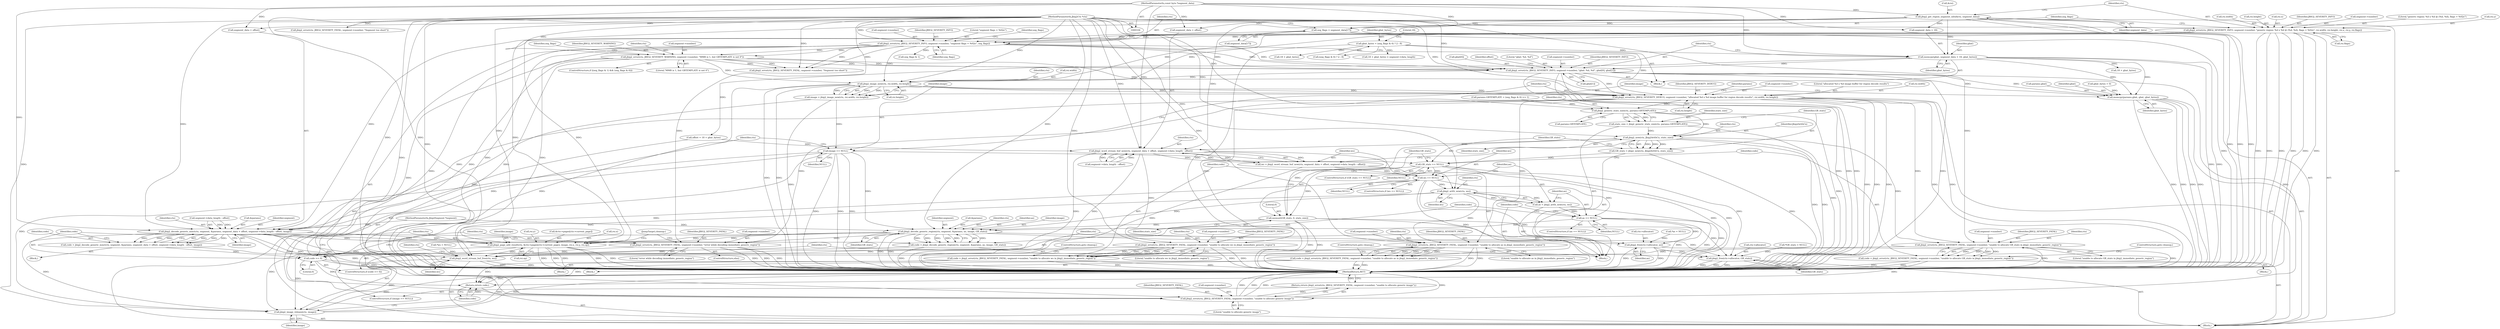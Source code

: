 digraph "0_ghostscript_e698d5c11d27212aa1098bc5b1673a3378563092_0@array" {
"1000242" [label="(Call,jbig2_error(ctx, JBIG2_SEVERITY_INFO, segment->number, \"gbat: %d, %d\", gbat[0], gbat[1]))"];
"1000199" [label="(Call,jbig2_error(ctx, JBIG2_SEVERITY_WARNING, segment->number, \"MMR is 1, but GBTEMPLATE is not 0\"))"];
"1000183" [label="(Call,jbig2_error(ctx, JBIG2_SEVERITY_INFO, segment->number, \"segment flags = %02x\", seg_flags))"];
"1000156" [label="(Call,jbig2_error(ctx, JBIG2_SEVERITY_INFO, segment->number, \"generic region: %d x %d @ (%d, %d), flags = %02x\", rsi.width, rsi.height, rsi.x, rsi.y, rsi.flags))"];
"1000105" [label="(MethodParameterIn,Jbig2Ctx *ctx)"];
"1000178" [label="(Call,seg_flags = segment_data[17])"];
"1000152" [label="(Call,jbig2_get_region_segment_info(&rsi, segment_data))"];
"1000107" [label="(MethodParameterIn,const byte *segment_data)"];
"1000236" [label="(Call,memcpy(gbat, segment_data + 18, gbat_bytes))"];
"1000212" [label="(Call,gbat_bytes = (seg_flags & 6) ? 2 : 8)"];
"1000290" [label="(Call,memcpy(params.gbat, gbat, gbat_bytes))"];
"1000298" [label="(Call,jbig2_image_new(ctx, rsi.width, rsi.height))"];
"1000296" [label="(Call,image = jbig2_image_new(ctx, rsi.width, rsi.height))"];
"1000307" [label="(Call,image == NULL)"];
"1000338" [label="(Call,jbig2_decode_generic_mmr(ctx, segment, &params, segment_data + offset, segment->data_length - offset, image))"];
"1000336" [label="(Call,code = jbig2_decode_generic_mmr(ctx, segment, &params, segment_data + offset, segment->data_length - offset, image))"];
"1000445" [label="(Call,code >= 0)"];
"1000493" [label="(Return,return code;)"];
"1000448" [label="(Call,jbig2_page_add_result(ctx, &ctx->pages[ctx->current_page], image, rsi.x, rsi.y, rsi.op))"];
"1000482" [label="(Call,jbig2_word_stream_buf_free(ctx, ws))"];
"1000490" [label="(Call,jbig2_image_release(ctx, image))"];
"1000469" [label="(Call,jbig2_error(ctx, JBIG2_SEVERITY_FATAL, segment->number, \"error while decoding immediate_generic_region\"))"];
"1000369" [label="(Call,GB_stats == NULL)"];
"1000383" [label="(Call,memset(GB_stats, 0, stats_size))"];
"1000436" [label="(Call,jbig2_decode_generic_region(ctx, segment, &params, as, image, GB_stats))"];
"1000434" [label="(Call,code = jbig2_decode_generic_region(ctx, segment, &params, as, image, GB_stats))"];
"1000477" [label="(Call,jbig2_free(ctx->allocator, as))"];
"1000485" [label="(Call,jbig2_free(ctx->allocator, GB_stats))"];
"1000400" [label="(Call,ws == NULL)"];
"1000416" [label="(Call,jbig2_arith_new(ctx, ws))"];
"1000414" [label="(Call,as = jbig2_arith_new(ctx, ws))"];
"1000420" [label="(Call,as == NULL)"];
"1000426" [label="(Call,jbig2_error(ctx, JBIG2_SEVERITY_FATAL, segment->number, \"unable to allocate as in jbig2_immediate_generic_region\"))"];
"1000424" [label="(Call,code = jbig2_error(ctx, JBIG2_SEVERITY_FATAL, segment->number, \"unable to allocate as in jbig2_immediate_generic_region\"))"];
"1000311" [label="(Call,jbig2_error(ctx, JBIG2_SEVERITY_FATAL, segment->number, \"unable to allocate generic image\"))"];
"1000310" [label="(Return,return jbig2_error(ctx, JBIG2_SEVERITY_FATAL, segment->number, \"unable to allocate generic image\");)"];
"1000318" [label="(Call,jbig2_error(ctx, JBIG2_SEVERITY_DEBUG, segment->number, \"allocated %d x %d image buffer for region decode results\", rsi.width, rsi.height))"];
"1000357" [label="(Call,jbig2_generic_stats_size(ctx, params.GBTEMPLATE))"];
"1000355" [label="(Call,stats_size = jbig2_generic_stats_size(ctx, params.GBTEMPLATE))"];
"1000364" [label="(Call,jbig2_new(ctx, Jbig2ArithCx, stats_size))"];
"1000362" [label="(Call,GB_stats = jbig2_new(ctx, Jbig2ArithCx, stats_size))"];
"1000375" [label="(Call,jbig2_error(ctx, JBIG2_SEVERITY_FATAL, segment->number, \"unable to allocate GB_stats in jbig2_immediate_generic_region\"))"];
"1000373" [label="(Call,code = jbig2_error(ctx, JBIG2_SEVERITY_FATAL, segment->number, \"unable to allocate GB_stats in jbig2_immediate_generic_region\"))"];
"1000389" [label="(Call,jbig2_word_stream_buf_new(ctx, segment_data + offset, segment->data_length - offset))"];
"1000387" [label="(Call,ws = jbig2_word_stream_buf_new(ctx, segment_data + offset, segment->data_length - offset))"];
"1000406" [label="(Call,jbig2_error(ctx, JBIG2_SEVERITY_FATAL, segment->number, \"unable to allocate ws in jbig2_immediate_generic_region\"))"];
"1000404" [label="(Call,code = jbig2_error(ctx, JBIG2_SEVERITY_FATAL, segment->number, \"unable to allocate ws in jbig2_immediate_generic_region\"))"];
"1000471" [label="(Identifier,JBIG2_SEVERITY_FATAL)"];
"1000312" [label="(Identifier,ctx)"];
"1000438" [label="(Identifier,segment)"];
"1000339" [label="(Identifier,ctx)"];
"1000468" [label="(ControlStructure,else)"];
"1000248" [label="(Literal,\"gbat: %d, %d\")"];
"1000465" [label="(Call,rsi.op)"];
"1000296" [label="(Call,image = jbig2_image_new(ctx, rsi.width, rsi.height))"];
"1000412" [label="(Literal,\"unable to allocate ws in jbig2_immediate_generic_region\")"];
"1000415" [label="(Identifier,as)"];
"1000257" [label="(Call,18 + gbat_bytes)"];
"1000127" [label="(Call,*ws = NULL)"];
"1000475" [label="(Literal,\"error while decoding immediate_generic_region\")"];
"1000298" [label="(Call,jbig2_image_new(ctx, rsi.width, rsi.height))"];
"1000439" [label="(Call,&params)"];
"1000313" [label="(Identifier,JBIG2_SEVERITY_FATAL)"];
"1000145" [label="(Call,jbig2_error(ctx, JBIG2_SEVERITY_FATAL, segment->number, \"Segment too short\"))"];
"1000358" [label="(Identifier,ctx)"];
"1000252" [label="(Call,gbat[1])"];
"1000157" [label="(Identifier,ctx)"];
"1000369" [label="(Call,GB_stats == NULL)"];
"1000375" [label="(Call,jbig2_error(ctx, JBIG2_SEVERITY_FATAL, segment->number, \"unable to allocate GB_stats in jbig2_immediate_generic_region\"))"];
"1000213" [label="(Identifier,gbat_bytes)"];
"1000417" [label="(Identifier,ctx)"];
"1000409" [label="(Call,segment->number)"];
"1000194" [label="(Identifier,seg_flags)"];
"1000131" [label="(Call,*as = NULL)"];
"1000243" [label="(Identifier,ctx)"];
"1000367" [label="(Identifier,stats_size)"];
"1000340" [label="(Identifier,segment)"];
"1000389" [label="(Call,jbig2_word_stream_buf_new(ctx, segment_data + offset, segment->data_length - offset))"];
"1000309" [label="(Identifier,NULL)"];
"1000492" [label="(Identifier,image)"];
"1000363" [label="(Identifier,GB_stats)"];
"1000366" [label="(Identifier,Jbig2ArithCx)"];
"1000422" [label="(Identifier,NULL)"];
"1000245" [label="(Call,segment->number)"];
"1000470" [label="(Identifier,ctx)"];
"1000495" [label="(MethodReturn,RET)"];
"1000163" [label="(Call,rsi.width)"];
"1000390" [label="(Identifier,ctx)"];
"1000458" [label="(Identifier,image)"];
"1000429" [label="(Call,segment->number)"];
"1000446" [label="(Identifier,code)"];
"1000462" [label="(Call,rsi.y)"];
"1000156" [label="(Call,jbig2_error(ctx, JBIG2_SEVERITY_INFO, segment->number, \"generic region: %d x %d @ (%d, %d), flags = %02x\", rsi.width, rsi.height, rsi.x, rsi.y, rsi.flags))"];
"1000377" [label="(Identifier,JBIG2_SEVERITY_FATAL)"];
"1000114" [label="(Call,gbat_bytes = 0)"];
"1000295" [label="(Identifier,gbat_bytes)"];
"1000183" [label="(Call,jbig2_error(ctx, JBIG2_SEVERITY_INFO, segment->number, \"segment flags = %02x\", seg_flags))"];
"1000155" [label="(Identifier,segment_data)"];
"1000483" [label="(Identifier,ctx)"];
"1000493" [label="(Return,return code;)"];
"1000335" [label="(Block,)"];
"1000402" [label="(Identifier,NULL)"];
"1000485" [label="(Call,jbig2_free(ctx->allocator, GB_stats))"];
"1000223" [label="(Literal,18)"];
"1000255" [label="(Call,offset = 18 + gbat_bytes)"];
"1000300" [label="(Call,rsi.width)"];
"1000291" [label="(Call,params.gbat)"];
"1000400" [label="(Call,ws == NULL)"];
"1000424" [label="(Call,code = jbig2_error(ctx, JBIG2_SEVERITY_FATAL, segment->number, \"unable to allocate as in jbig2_immediate_generic_region\"))"];
"1000108" [label="(Block,)"];
"1000404" [label="(Call,code = jbig2_error(ctx, JBIG2_SEVERITY_FATAL, segment->number, \"unable to allocate ws in jbig2_immediate_generic_region\"))"];
"1000180" [label="(Call,segment_data[17])"];
"1000373" [label="(Call,code = jbig2_error(ctx, JBIG2_SEVERITY_FATAL, segment->number, \"unable to allocate GB_stats in jbig2_immediate_generic_region\"))"];
"1000484" [label="(Identifier,ws)"];
"1000359" [label="(Call,params.GBTEMPLATE)"];
"1000362" [label="(Call,GB_stats = jbig2_new(ctx, Jbig2ArithCx, stats_size))"];
"1000382" [label="(ControlStructure,goto cleanup;)"];
"1000481" [label="(Identifier,as)"];
"1000244" [label="(Identifier,JBIG2_SEVERITY_INFO)"];
"1000482" [label="(Call,jbig2_word_stream_buf_free(ctx, ws))"];
"1000237" [label="(Identifier,gbat)"];
"1000166" [label="(Call,rsi.height)"];
"1000153" [label="(Call,&rsi)"];
"1000221" [label="(Call,18 + gbat_bytes > segment->data_length)"];
"1000447" [label="(Literal,0)"];
"1000135" [label="(Call,*GB_stats = NULL)"];
"1000179" [label="(Identifier,seg_flags)"];
"1000199" [label="(Call,jbig2_error(ctx, JBIG2_SEVERITY_WARNING, segment->number, \"MMR is 1, but GBTEMPLATE is not 0\"))"];
"1000336" [label="(Call,code = jbig2_decode_generic_mmr(ctx, segment, &params, segment_data + offset, segment->data_length - offset, image))"];
"1000387" [label="(Call,ws = jbig2_word_stream_buf_new(ctx, segment_data + offset, segment->data_length - offset))"];
"1000346" [label="(Call,segment->data_length - offset)"];
"1000469" [label="(Call,jbig2_error(ctx, JBIG2_SEVERITY_FATAL, segment->number, \"error while decoding immediate_generic_region\"))"];
"1000307" [label="(Call,image == NULL)"];
"1000310" [label="(Return,return jbig2_error(ctx, JBIG2_SEVERITY_FATAL, segment->number, \"unable to allocate generic image\");)"];
"1000434" [label="(Call,code = jbig2_decode_generic_region(ctx, segment, &params, as, image, GB_stats))"];
"1000433" [label="(ControlStructure,goto cleanup;)"];
"1000249" [label="(Call,gbat[0])"];
"1000388" [label="(Identifier,ws)"];
"1000303" [label="(Call,rsi.height)"];
"1000435" [label="(Identifier,code)"];
"1000371" [label="(Identifier,NULL)"];
"1000320" [label="(Identifier,JBIG2_SEVERITY_DEBUG)"];
"1000487" [label="(Identifier,ctx)"];
"1000299" [label="(Identifier,ctx)"];
"1000432" [label="(Literal,\"unable to allocate as in jbig2_immediate_generic_region\")"];
"1000490" [label="(Call,jbig2_image_release(ctx, image))"];
"1000236" [label="(Call,memcpy(gbat, segment_data + 18, gbat_bytes))"];
"1000290" [label="(Call,memcpy(params.gbat, gbat, gbat_bytes))"];
"1000391" [label="(Call,segment_data + offset)"];
"1000341" [label="(Call,&params)"];
"1000385" [label="(Literal,0)"];
"1000421" [label="(Identifier,as)"];
"1000443" [label="(Identifier,GB_stats)"];
"1000267" [label="(Call,params.GBTEMPLATE = (seg_flags & 6) >> 1)"];
"1000423" [label="(Block,)"];
"1000408" [label="(Identifier,JBIG2_SEVERITY_FATAL)"];
"1000372" [label="(Block,)"];
"1000368" [label="(ControlStructure,if (GB_stats == NULL))"];
"1000418" [label="(Identifier,ws)"];
"1000351" [label="(Identifier,image)"];
"1000384" [label="(Identifier,GB_stats)"];
"1000191" [label="(ControlStructure,if ((seg_flags & 1) && (seg_flags & 6)))"];
"1000386" [label="(Identifier,stats_size)"];
"1000450" [label="(Call,&ctx->pages[ctx->current_page])"];
"1000105" [label="(MethodParameterIn,Jbig2Ctx *ctx)"];
"1000328" [label="(Call,rsi.height)"];
"1000399" [label="(ControlStructure,if (ws == NULL))"];
"1000202" [label="(Call,segment->number)"];
"1000427" [label="(Identifier,ctx)"];
"1000383" [label="(Call,memset(GB_stats, 0, stats_size))"];
"1000374" [label="(Identifier,code)"];
"1000459" [label="(Call,rsi.x)"];
"1000175" [label="(Call,rsi.flags)"];
"1000356" [label="(Identifier,stats_size)"];
"1000297" [label="(Identifier,image)"];
"1000229" [label="(Call,jbig2_error(ctx, JBIG2_SEVERITY_FATAL, segment->number, \"Segment too short\"))"];
"1000222" [label="(Call,18 + gbat_bytes)"];
"1000401" [label="(Identifier,ws)"];
"1000184" [label="(Identifier,ctx)"];
"1000256" [label="(Identifier,offset)"];
"1000477" [label="(Call,jbig2_free(ctx->allocator, as))"];
"1000357" [label="(Call,jbig2_generic_stats_size(ctx, params.GBTEMPLATE))"];
"1000437" [label="(Identifier,ctx)"];
"1000333" [label="(Identifier,params)"];
"1000426" [label="(Call,jbig2_error(ctx, JBIG2_SEVERITY_FATAL, segment->number, \"unable to allocate as in jbig2_immediate_generic_region\"))"];
"1000211" [label="(Block,)"];
"1000306" [label="(ControlStructure,if (image == NULL))"];
"1000209" [label="(Identifier,seg_flags)"];
"1000381" [label="(Literal,\"unable to allocate GB_stats in jbig2_immediate_generic_region\")"];
"1000394" [label="(Call,segment->data_length - offset)"];
"1000414" [label="(Call,as = jbig2_arith_new(ctx, ws))"];
"1000317" [label="(Literal,\"unable to allocate generic image\")"];
"1000321" [label="(Call,segment->number)"];
"1000238" [label="(Call,segment_data + 18)"];
"1000428" [label="(Identifier,JBIG2_SEVERITY_FATAL)"];
"1000152" [label="(Call,jbig2_get_region_segment_info(&rsi, segment_data))"];
"1000419" [label="(ControlStructure,if (as == NULL))"];
"1000376" [label="(Identifier,ctx)"];
"1000494" [label="(Identifier,code)"];
"1000343" [label="(Call,segment_data + offset)"];
"1000365" [label="(Identifier,ctx)"];
"1000378" [label="(Call,segment->number)"];
"1000169" [label="(Call,rsi.x)"];
"1000193" [label="(Call,seg_flags & 1)"];
"1000186" [label="(Call,segment->number)"];
"1000405" [label="(Identifier,code)"];
"1000205" [label="(Literal,\"MMR is 1, but GBTEMPLATE is not 0\")"];
"1000190" [label="(Identifier,seg_flags)"];
"1000178" [label="(Call,seg_flags = segment_data[17])"];
"1000486" [label="(Call,ctx->allocator)"];
"1000449" [label="(Identifier,ctx)"];
"1000355" [label="(Call,stats_size = jbig2_generic_stats_size(ctx, params.GBTEMPLATE))"];
"1000318" [label="(Call,jbig2_error(ctx, JBIG2_SEVERITY_DEBUG, segment->number, \"allocated %d x %d image buffer for region decode results\", rsi.width, rsi.height))"];
"1000158" [label="(Identifier,JBIG2_SEVERITY_INFO)"];
"1000444" [label="(ControlStructure,if (code >= 0))"];
"1000319" [label="(Identifier,ctx)"];
"1000314" [label="(Call,segment->number)"];
"1000448" [label="(Call,jbig2_page_add_result(ctx, &ctx->pages[ctx->current_page], image, rsi.x, rsi.y, rsi.op))"];
"1000324" [label="(Literal,\"allocated %d x %d image buffer for region decode results\")"];
"1000159" [label="(Call,segment->number)"];
"1000162" [label="(Literal,\"generic region: %d x %d @ (%d, %d), flags = %02x\")"];
"1000416" [label="(Call,jbig2_arith_new(ctx, ws))"];
"1000325" [label="(Call,rsi.width)"];
"1000185" [label="(Identifier,JBIG2_SEVERITY_INFO)"];
"1000172" [label="(Call,rsi.y)"];
"1000441" [label="(Identifier,as)"];
"1000491" [label="(Identifier,ctx)"];
"1000353" [label="(Block,)"];
"1000478" [label="(Call,ctx->allocator)"];
"1000242" [label="(Call,jbig2_error(ctx, JBIG2_SEVERITY_INFO, segment->number, \"gbat: %d, %d\", gbat[0], gbat[1]))"];
"1000189" [label="(Literal,\"segment flags = %02x\")"];
"1000201" [label="(Identifier,JBIG2_SEVERITY_WARNING)"];
"1000338" [label="(Call,jbig2_decode_generic_mmr(ctx, segment, &params, segment_data + offset, segment->data_length - offset, image))"];
"1000200" [label="(Identifier,ctx)"];
"1000406" [label="(Call,jbig2_error(ctx, JBIG2_SEVERITY_FATAL, segment->number, \"unable to allocate ws in jbig2_immediate_generic_region\"))"];
"1000106" [label="(MethodParameterIn,Jbig2Segment *segment)"];
"1000241" [label="(Identifier,gbat_bytes)"];
"1000294" [label="(Identifier,gbat)"];
"1000337" [label="(Identifier,code)"];
"1000476" [label="(JumpTarget,cleanup:)"];
"1000212" [label="(Call,gbat_bytes = (seg_flags & 6) ? 2 : 8)"];
"1000308" [label="(Identifier,image)"];
"1000364" [label="(Call,jbig2_new(ctx, Jbig2ArithCx, stats_size))"];
"1000107" [label="(MethodParameterIn,const byte *segment_data)"];
"1000407" [label="(Identifier,ctx)"];
"1000413" [label="(ControlStructure,goto cleanup;)"];
"1000445" [label="(Call,code >= 0)"];
"1000472" [label="(Call,segment->number)"];
"1000442" [label="(Identifier,image)"];
"1000425" [label="(Identifier,code)"];
"1000214" [label="(Call,(seg_flags & 6) ? 2 : 8)"];
"1000403" [label="(Block,)"];
"1000420" [label="(Call,as == NULL)"];
"1000311" [label="(Call,jbig2_error(ctx, JBIG2_SEVERITY_FATAL, segment->number, \"unable to allocate generic image\"))"];
"1000436" [label="(Call,jbig2_decode_generic_region(ctx, segment, &params, as, image, GB_stats))"];
"1000370" [label="(Identifier,GB_stats)"];
"1000489" [label="(Identifier,GB_stats)"];
"1000242" -> "1000211"  [label="AST: "];
"1000242" -> "1000252"  [label="CFG: "];
"1000243" -> "1000242"  [label="AST: "];
"1000244" -> "1000242"  [label="AST: "];
"1000245" -> "1000242"  [label="AST: "];
"1000248" -> "1000242"  [label="AST: "];
"1000249" -> "1000242"  [label="AST: "];
"1000252" -> "1000242"  [label="AST: "];
"1000256" -> "1000242"  [label="CFG: "];
"1000242" -> "1000495"  [label="DDG: "];
"1000242" -> "1000495"  [label="DDG: "];
"1000242" -> "1000495"  [label="DDG: "];
"1000242" -> "1000495"  [label="DDG: "];
"1000199" -> "1000242"  [label="DDG: "];
"1000199" -> "1000242"  [label="DDG: "];
"1000183" -> "1000242"  [label="DDG: "];
"1000183" -> "1000242"  [label="DDG: "];
"1000183" -> "1000242"  [label="DDG: "];
"1000105" -> "1000242"  [label="DDG: "];
"1000236" -> "1000242"  [label="DDG: "];
"1000242" -> "1000290"  [label="DDG: "];
"1000242" -> "1000290"  [label="DDG: "];
"1000242" -> "1000298"  [label="DDG: "];
"1000242" -> "1000311"  [label="DDG: "];
"1000242" -> "1000318"  [label="DDG: "];
"1000199" -> "1000191"  [label="AST: "];
"1000199" -> "1000205"  [label="CFG: "];
"1000200" -> "1000199"  [label="AST: "];
"1000201" -> "1000199"  [label="AST: "];
"1000202" -> "1000199"  [label="AST: "];
"1000205" -> "1000199"  [label="AST: "];
"1000209" -> "1000199"  [label="CFG: "];
"1000199" -> "1000495"  [label="DDG: "];
"1000199" -> "1000495"  [label="DDG: "];
"1000183" -> "1000199"  [label="DDG: "];
"1000183" -> "1000199"  [label="DDG: "];
"1000105" -> "1000199"  [label="DDG: "];
"1000199" -> "1000229"  [label="DDG: "];
"1000199" -> "1000229"  [label="DDG: "];
"1000199" -> "1000298"  [label="DDG: "];
"1000199" -> "1000311"  [label="DDG: "];
"1000199" -> "1000318"  [label="DDG: "];
"1000183" -> "1000108"  [label="AST: "];
"1000183" -> "1000190"  [label="CFG: "];
"1000184" -> "1000183"  [label="AST: "];
"1000185" -> "1000183"  [label="AST: "];
"1000186" -> "1000183"  [label="AST: "];
"1000189" -> "1000183"  [label="AST: "];
"1000190" -> "1000183"  [label="AST: "];
"1000194" -> "1000183"  [label="CFG: "];
"1000183" -> "1000495"  [label="DDG: "];
"1000183" -> "1000495"  [label="DDG: "];
"1000156" -> "1000183"  [label="DDG: "];
"1000156" -> "1000183"  [label="DDG: "];
"1000156" -> "1000183"  [label="DDG: "];
"1000105" -> "1000183"  [label="DDG: "];
"1000178" -> "1000183"  [label="DDG: "];
"1000183" -> "1000193"  [label="DDG: "];
"1000183" -> "1000229"  [label="DDG: "];
"1000183" -> "1000229"  [label="DDG: "];
"1000183" -> "1000298"  [label="DDG: "];
"1000183" -> "1000311"  [label="DDG: "];
"1000183" -> "1000318"  [label="DDG: "];
"1000156" -> "1000108"  [label="AST: "];
"1000156" -> "1000175"  [label="CFG: "];
"1000157" -> "1000156"  [label="AST: "];
"1000158" -> "1000156"  [label="AST: "];
"1000159" -> "1000156"  [label="AST: "];
"1000162" -> "1000156"  [label="AST: "];
"1000163" -> "1000156"  [label="AST: "];
"1000166" -> "1000156"  [label="AST: "];
"1000169" -> "1000156"  [label="AST: "];
"1000172" -> "1000156"  [label="AST: "];
"1000175" -> "1000156"  [label="AST: "];
"1000179" -> "1000156"  [label="CFG: "];
"1000156" -> "1000495"  [label="DDG: "];
"1000156" -> "1000495"  [label="DDG: "];
"1000156" -> "1000495"  [label="DDG: "];
"1000156" -> "1000495"  [label="DDG: "];
"1000156" -> "1000495"  [label="DDG: "];
"1000156" -> "1000495"  [label="DDG: "];
"1000105" -> "1000156"  [label="DDG: "];
"1000156" -> "1000298"  [label="DDG: "];
"1000156" -> "1000298"  [label="DDG: "];
"1000156" -> "1000448"  [label="DDG: "];
"1000156" -> "1000448"  [label="DDG: "];
"1000105" -> "1000104"  [label="AST: "];
"1000105" -> "1000495"  [label="DDG: "];
"1000105" -> "1000145"  [label="DDG: "];
"1000105" -> "1000229"  [label="DDG: "];
"1000105" -> "1000298"  [label="DDG: "];
"1000105" -> "1000311"  [label="DDG: "];
"1000105" -> "1000318"  [label="DDG: "];
"1000105" -> "1000338"  [label="DDG: "];
"1000105" -> "1000357"  [label="DDG: "];
"1000105" -> "1000364"  [label="DDG: "];
"1000105" -> "1000375"  [label="DDG: "];
"1000105" -> "1000389"  [label="DDG: "];
"1000105" -> "1000406"  [label="DDG: "];
"1000105" -> "1000416"  [label="DDG: "];
"1000105" -> "1000426"  [label="DDG: "];
"1000105" -> "1000436"  [label="DDG: "];
"1000105" -> "1000448"  [label="DDG: "];
"1000105" -> "1000469"  [label="DDG: "];
"1000105" -> "1000482"  [label="DDG: "];
"1000105" -> "1000490"  [label="DDG: "];
"1000178" -> "1000108"  [label="AST: "];
"1000178" -> "1000180"  [label="CFG: "];
"1000179" -> "1000178"  [label="AST: "];
"1000180" -> "1000178"  [label="AST: "];
"1000184" -> "1000178"  [label="CFG: "];
"1000178" -> "1000495"  [label="DDG: "];
"1000152" -> "1000178"  [label="DDG: "];
"1000107" -> "1000178"  [label="DDG: "];
"1000152" -> "1000108"  [label="AST: "];
"1000152" -> "1000155"  [label="CFG: "];
"1000153" -> "1000152"  [label="AST: "];
"1000155" -> "1000152"  [label="AST: "];
"1000157" -> "1000152"  [label="CFG: "];
"1000152" -> "1000495"  [label="DDG: "];
"1000152" -> "1000495"  [label="DDG: "];
"1000152" -> "1000495"  [label="DDG: "];
"1000107" -> "1000152"  [label="DDG: "];
"1000152" -> "1000236"  [label="DDG: "];
"1000152" -> "1000238"  [label="DDG: "];
"1000152" -> "1000338"  [label="DDG: "];
"1000152" -> "1000343"  [label="DDG: "];
"1000152" -> "1000389"  [label="DDG: "];
"1000152" -> "1000391"  [label="DDG: "];
"1000107" -> "1000104"  [label="AST: "];
"1000107" -> "1000495"  [label="DDG: "];
"1000107" -> "1000236"  [label="DDG: "];
"1000107" -> "1000238"  [label="DDG: "];
"1000107" -> "1000338"  [label="DDG: "];
"1000107" -> "1000343"  [label="DDG: "];
"1000107" -> "1000389"  [label="DDG: "];
"1000107" -> "1000391"  [label="DDG: "];
"1000236" -> "1000211"  [label="AST: "];
"1000236" -> "1000241"  [label="CFG: "];
"1000237" -> "1000236"  [label="AST: "];
"1000238" -> "1000236"  [label="AST: "];
"1000241" -> "1000236"  [label="AST: "];
"1000243" -> "1000236"  [label="CFG: "];
"1000236" -> "1000495"  [label="DDG: "];
"1000236" -> "1000495"  [label="DDG: "];
"1000212" -> "1000236"  [label="DDG: "];
"1000236" -> "1000255"  [label="DDG: "];
"1000236" -> "1000257"  [label="DDG: "];
"1000236" -> "1000290"  [label="DDG: "];
"1000236" -> "1000290"  [label="DDG: "];
"1000212" -> "1000211"  [label="AST: "];
"1000212" -> "1000214"  [label="CFG: "];
"1000213" -> "1000212"  [label="AST: "];
"1000214" -> "1000212"  [label="AST: "];
"1000223" -> "1000212"  [label="CFG: "];
"1000212" -> "1000495"  [label="DDG: "];
"1000212" -> "1000221"  [label="DDG: "];
"1000212" -> "1000222"  [label="DDG: "];
"1000290" -> "1000108"  [label="AST: "];
"1000290" -> "1000295"  [label="CFG: "];
"1000291" -> "1000290"  [label="AST: "];
"1000294" -> "1000290"  [label="AST: "];
"1000295" -> "1000290"  [label="AST: "];
"1000297" -> "1000290"  [label="CFG: "];
"1000290" -> "1000495"  [label="DDG: "];
"1000290" -> "1000495"  [label="DDG: "];
"1000290" -> "1000495"  [label="DDG: "];
"1000290" -> "1000495"  [label="DDG: "];
"1000114" -> "1000290"  [label="DDG: "];
"1000298" -> "1000296"  [label="AST: "];
"1000298" -> "1000303"  [label="CFG: "];
"1000299" -> "1000298"  [label="AST: "];
"1000300" -> "1000298"  [label="AST: "];
"1000303" -> "1000298"  [label="AST: "];
"1000296" -> "1000298"  [label="CFG: "];
"1000298" -> "1000495"  [label="DDG: "];
"1000298" -> "1000495"  [label="DDG: "];
"1000298" -> "1000296"  [label="DDG: "];
"1000298" -> "1000296"  [label="DDG: "];
"1000298" -> "1000296"  [label="DDG: "];
"1000298" -> "1000311"  [label="DDG: "];
"1000298" -> "1000318"  [label="DDG: "];
"1000298" -> "1000318"  [label="DDG: "];
"1000298" -> "1000318"  [label="DDG: "];
"1000296" -> "1000108"  [label="AST: "];
"1000297" -> "1000296"  [label="AST: "];
"1000308" -> "1000296"  [label="CFG: "];
"1000296" -> "1000495"  [label="DDG: "];
"1000296" -> "1000307"  [label="DDG: "];
"1000307" -> "1000306"  [label="AST: "];
"1000307" -> "1000309"  [label="CFG: "];
"1000308" -> "1000307"  [label="AST: "];
"1000309" -> "1000307"  [label="AST: "];
"1000312" -> "1000307"  [label="CFG: "];
"1000319" -> "1000307"  [label="CFG: "];
"1000307" -> "1000495"  [label="DDG: "];
"1000307" -> "1000495"  [label="DDG: "];
"1000307" -> "1000495"  [label="DDG: "];
"1000307" -> "1000338"  [label="DDG: "];
"1000307" -> "1000369"  [label="DDG: "];
"1000307" -> "1000436"  [label="DDG: "];
"1000307" -> "1000490"  [label="DDG: "];
"1000338" -> "1000336"  [label="AST: "];
"1000338" -> "1000351"  [label="CFG: "];
"1000339" -> "1000338"  [label="AST: "];
"1000340" -> "1000338"  [label="AST: "];
"1000341" -> "1000338"  [label="AST: "];
"1000343" -> "1000338"  [label="AST: "];
"1000346" -> "1000338"  [label="AST: "];
"1000351" -> "1000338"  [label="AST: "];
"1000336" -> "1000338"  [label="CFG: "];
"1000338" -> "1000495"  [label="DDG: "];
"1000338" -> "1000495"  [label="DDG: "];
"1000338" -> "1000495"  [label="DDG: "];
"1000338" -> "1000495"  [label="DDG: "];
"1000338" -> "1000336"  [label="DDG: "];
"1000338" -> "1000336"  [label="DDG: "];
"1000338" -> "1000336"  [label="DDG: "];
"1000338" -> "1000336"  [label="DDG: "];
"1000338" -> "1000336"  [label="DDG: "];
"1000338" -> "1000336"  [label="DDG: "];
"1000318" -> "1000338"  [label="DDG: "];
"1000106" -> "1000338"  [label="DDG: "];
"1000255" -> "1000338"  [label="DDG: "];
"1000346" -> "1000338"  [label="DDG: "];
"1000346" -> "1000338"  [label="DDG: "];
"1000338" -> "1000448"  [label="DDG: "];
"1000338" -> "1000448"  [label="DDG: "];
"1000338" -> "1000469"  [label="DDG: "];
"1000338" -> "1000490"  [label="DDG: "];
"1000336" -> "1000335"  [label="AST: "];
"1000337" -> "1000336"  [label="AST: "];
"1000446" -> "1000336"  [label="CFG: "];
"1000336" -> "1000495"  [label="DDG: "];
"1000336" -> "1000445"  [label="DDG: "];
"1000445" -> "1000444"  [label="AST: "];
"1000445" -> "1000447"  [label="CFG: "];
"1000446" -> "1000445"  [label="AST: "];
"1000447" -> "1000445"  [label="AST: "];
"1000449" -> "1000445"  [label="CFG: "];
"1000470" -> "1000445"  [label="CFG: "];
"1000445" -> "1000495"  [label="DDG: "];
"1000445" -> "1000495"  [label="DDG: "];
"1000434" -> "1000445"  [label="DDG: "];
"1000445" -> "1000493"  [label="DDG: "];
"1000493" -> "1000108"  [label="AST: "];
"1000493" -> "1000494"  [label="CFG: "];
"1000494" -> "1000493"  [label="AST: "];
"1000495" -> "1000493"  [label="CFG: "];
"1000493" -> "1000495"  [label="DDG: "];
"1000494" -> "1000493"  [label="DDG: "];
"1000404" -> "1000493"  [label="DDG: "];
"1000424" -> "1000493"  [label="DDG: "];
"1000373" -> "1000493"  [label="DDG: "];
"1000448" -> "1000444"  [label="AST: "];
"1000448" -> "1000465"  [label="CFG: "];
"1000449" -> "1000448"  [label="AST: "];
"1000450" -> "1000448"  [label="AST: "];
"1000458" -> "1000448"  [label="AST: "];
"1000459" -> "1000448"  [label="AST: "];
"1000462" -> "1000448"  [label="AST: "];
"1000465" -> "1000448"  [label="AST: "];
"1000476" -> "1000448"  [label="CFG: "];
"1000448" -> "1000495"  [label="DDG: "];
"1000448" -> "1000495"  [label="DDG: "];
"1000448" -> "1000495"  [label="DDG: "];
"1000448" -> "1000495"  [label="DDG: "];
"1000448" -> "1000495"  [label="DDG: "];
"1000436" -> "1000448"  [label="DDG: "];
"1000436" -> "1000448"  [label="DDG: "];
"1000448" -> "1000482"  [label="DDG: "];
"1000448" -> "1000490"  [label="DDG: "];
"1000482" -> "1000108"  [label="AST: "];
"1000482" -> "1000484"  [label="CFG: "];
"1000483" -> "1000482"  [label="AST: "];
"1000484" -> "1000482"  [label="AST: "];
"1000487" -> "1000482"  [label="CFG: "];
"1000482" -> "1000495"  [label="DDG: "];
"1000482" -> "1000495"  [label="DDG: "];
"1000375" -> "1000482"  [label="DDG: "];
"1000426" -> "1000482"  [label="DDG: "];
"1000406" -> "1000482"  [label="DDG: "];
"1000469" -> "1000482"  [label="DDG: "];
"1000400" -> "1000482"  [label="DDG: "];
"1000416" -> "1000482"  [label="DDG: "];
"1000127" -> "1000482"  [label="DDG: "];
"1000482" -> "1000490"  [label="DDG: "];
"1000490" -> "1000108"  [label="AST: "];
"1000490" -> "1000492"  [label="CFG: "];
"1000491" -> "1000490"  [label="AST: "];
"1000492" -> "1000490"  [label="AST: "];
"1000494" -> "1000490"  [label="CFG: "];
"1000490" -> "1000495"  [label="DDG: "];
"1000490" -> "1000495"  [label="DDG: "];
"1000490" -> "1000495"  [label="DDG: "];
"1000436" -> "1000490"  [label="DDG: "];
"1000469" -> "1000468"  [label="AST: "];
"1000469" -> "1000475"  [label="CFG: "];
"1000470" -> "1000469"  [label="AST: "];
"1000471" -> "1000469"  [label="AST: "];
"1000472" -> "1000469"  [label="AST: "];
"1000475" -> "1000469"  [label="AST: "];
"1000476" -> "1000469"  [label="CFG: "];
"1000469" -> "1000495"  [label="DDG: "];
"1000469" -> "1000495"  [label="DDG: "];
"1000469" -> "1000495"  [label="DDG: "];
"1000436" -> "1000469"  [label="DDG: "];
"1000318" -> "1000469"  [label="DDG: "];
"1000369" -> "1000368"  [label="AST: "];
"1000369" -> "1000371"  [label="CFG: "];
"1000370" -> "1000369"  [label="AST: "];
"1000371" -> "1000369"  [label="AST: "];
"1000374" -> "1000369"  [label="CFG: "];
"1000384" -> "1000369"  [label="CFG: "];
"1000369" -> "1000495"  [label="DDG: "];
"1000369" -> "1000495"  [label="DDG: "];
"1000362" -> "1000369"  [label="DDG: "];
"1000369" -> "1000383"  [label="DDG: "];
"1000369" -> "1000400"  [label="DDG: "];
"1000369" -> "1000485"  [label="DDG: "];
"1000383" -> "1000353"  [label="AST: "];
"1000383" -> "1000386"  [label="CFG: "];
"1000384" -> "1000383"  [label="AST: "];
"1000385" -> "1000383"  [label="AST: "];
"1000386" -> "1000383"  [label="AST: "];
"1000388" -> "1000383"  [label="CFG: "];
"1000383" -> "1000495"  [label="DDG: "];
"1000383" -> "1000495"  [label="DDG: "];
"1000364" -> "1000383"  [label="DDG: "];
"1000383" -> "1000436"  [label="DDG: "];
"1000383" -> "1000485"  [label="DDG: "];
"1000436" -> "1000434"  [label="AST: "];
"1000436" -> "1000443"  [label="CFG: "];
"1000437" -> "1000436"  [label="AST: "];
"1000438" -> "1000436"  [label="AST: "];
"1000439" -> "1000436"  [label="AST: "];
"1000441" -> "1000436"  [label="AST: "];
"1000442" -> "1000436"  [label="AST: "];
"1000443" -> "1000436"  [label="AST: "];
"1000434" -> "1000436"  [label="CFG: "];
"1000436" -> "1000495"  [label="DDG: "];
"1000436" -> "1000495"  [label="DDG: "];
"1000436" -> "1000434"  [label="DDG: "];
"1000436" -> "1000434"  [label="DDG: "];
"1000436" -> "1000434"  [label="DDG: "];
"1000436" -> "1000434"  [label="DDG: "];
"1000436" -> "1000434"  [label="DDG: "];
"1000436" -> "1000434"  [label="DDG: "];
"1000416" -> "1000436"  [label="DDG: "];
"1000106" -> "1000436"  [label="DDG: "];
"1000420" -> "1000436"  [label="DDG: "];
"1000436" -> "1000477"  [label="DDG: "];
"1000436" -> "1000485"  [label="DDG: "];
"1000434" -> "1000353"  [label="AST: "];
"1000435" -> "1000434"  [label="AST: "];
"1000446" -> "1000434"  [label="CFG: "];
"1000434" -> "1000495"  [label="DDG: "];
"1000477" -> "1000108"  [label="AST: "];
"1000477" -> "1000481"  [label="CFG: "];
"1000478" -> "1000477"  [label="AST: "];
"1000481" -> "1000477"  [label="AST: "];
"1000483" -> "1000477"  [label="CFG: "];
"1000477" -> "1000495"  [label="DDG: "];
"1000477" -> "1000495"  [label="DDG: "];
"1000131" -> "1000477"  [label="DDG: "];
"1000420" -> "1000477"  [label="DDG: "];
"1000477" -> "1000485"  [label="DDG: "];
"1000485" -> "1000108"  [label="AST: "];
"1000485" -> "1000489"  [label="CFG: "];
"1000486" -> "1000485"  [label="AST: "];
"1000489" -> "1000485"  [label="AST: "];
"1000491" -> "1000485"  [label="CFG: "];
"1000485" -> "1000495"  [label="DDG: "];
"1000485" -> "1000495"  [label="DDG: "];
"1000485" -> "1000495"  [label="DDG: "];
"1000135" -> "1000485"  [label="DDG: "];
"1000400" -> "1000399"  [label="AST: "];
"1000400" -> "1000402"  [label="CFG: "];
"1000401" -> "1000400"  [label="AST: "];
"1000402" -> "1000400"  [label="AST: "];
"1000405" -> "1000400"  [label="CFG: "];
"1000415" -> "1000400"  [label="CFG: "];
"1000400" -> "1000495"  [label="DDG: "];
"1000400" -> "1000495"  [label="DDG: "];
"1000387" -> "1000400"  [label="DDG: "];
"1000400" -> "1000416"  [label="DDG: "];
"1000400" -> "1000420"  [label="DDG: "];
"1000416" -> "1000414"  [label="AST: "];
"1000416" -> "1000418"  [label="CFG: "];
"1000417" -> "1000416"  [label="AST: "];
"1000418" -> "1000416"  [label="AST: "];
"1000414" -> "1000416"  [label="CFG: "];
"1000416" -> "1000414"  [label="DDG: "];
"1000416" -> "1000414"  [label="DDG: "];
"1000389" -> "1000416"  [label="DDG: "];
"1000416" -> "1000426"  [label="DDG: "];
"1000414" -> "1000353"  [label="AST: "];
"1000415" -> "1000414"  [label="AST: "];
"1000421" -> "1000414"  [label="CFG: "];
"1000414" -> "1000495"  [label="DDG: "];
"1000414" -> "1000420"  [label="DDG: "];
"1000420" -> "1000419"  [label="AST: "];
"1000420" -> "1000422"  [label="CFG: "];
"1000421" -> "1000420"  [label="AST: "];
"1000422" -> "1000420"  [label="AST: "];
"1000425" -> "1000420"  [label="CFG: "];
"1000435" -> "1000420"  [label="CFG: "];
"1000420" -> "1000495"  [label="DDG: "];
"1000420" -> "1000495"  [label="DDG: "];
"1000426" -> "1000424"  [label="AST: "];
"1000426" -> "1000432"  [label="CFG: "];
"1000427" -> "1000426"  [label="AST: "];
"1000428" -> "1000426"  [label="AST: "];
"1000429" -> "1000426"  [label="AST: "];
"1000432" -> "1000426"  [label="AST: "];
"1000424" -> "1000426"  [label="CFG: "];
"1000426" -> "1000495"  [label="DDG: "];
"1000426" -> "1000495"  [label="DDG: "];
"1000426" -> "1000424"  [label="DDG: "];
"1000426" -> "1000424"  [label="DDG: "];
"1000426" -> "1000424"  [label="DDG: "];
"1000426" -> "1000424"  [label="DDG: "];
"1000318" -> "1000426"  [label="DDG: "];
"1000424" -> "1000423"  [label="AST: "];
"1000425" -> "1000424"  [label="AST: "];
"1000433" -> "1000424"  [label="CFG: "];
"1000424" -> "1000495"  [label="DDG: "];
"1000424" -> "1000495"  [label="DDG: "];
"1000311" -> "1000310"  [label="AST: "];
"1000311" -> "1000317"  [label="CFG: "];
"1000312" -> "1000311"  [label="AST: "];
"1000313" -> "1000311"  [label="AST: "];
"1000314" -> "1000311"  [label="AST: "];
"1000317" -> "1000311"  [label="AST: "];
"1000310" -> "1000311"  [label="CFG: "];
"1000311" -> "1000495"  [label="DDG: "];
"1000311" -> "1000495"  [label="DDG: "];
"1000311" -> "1000495"  [label="DDG: "];
"1000311" -> "1000495"  [label="DDG: "];
"1000311" -> "1000310"  [label="DDG: "];
"1000310" -> "1000306"  [label="AST: "];
"1000495" -> "1000310"  [label="CFG: "];
"1000310" -> "1000495"  [label="DDG: "];
"1000318" -> "1000108"  [label="AST: "];
"1000318" -> "1000328"  [label="CFG: "];
"1000319" -> "1000318"  [label="AST: "];
"1000320" -> "1000318"  [label="AST: "];
"1000321" -> "1000318"  [label="AST: "];
"1000324" -> "1000318"  [label="AST: "];
"1000325" -> "1000318"  [label="AST: "];
"1000328" -> "1000318"  [label="AST: "];
"1000333" -> "1000318"  [label="CFG: "];
"1000318" -> "1000495"  [label="DDG: "];
"1000318" -> "1000495"  [label="DDG: "];
"1000318" -> "1000495"  [label="DDG: "];
"1000318" -> "1000495"  [label="DDG: "];
"1000318" -> "1000495"  [label="DDG: "];
"1000318" -> "1000357"  [label="DDG: "];
"1000318" -> "1000375"  [label="DDG: "];
"1000318" -> "1000406"  [label="DDG: "];
"1000357" -> "1000355"  [label="AST: "];
"1000357" -> "1000359"  [label="CFG: "];
"1000358" -> "1000357"  [label="AST: "];
"1000359" -> "1000357"  [label="AST: "];
"1000355" -> "1000357"  [label="CFG: "];
"1000357" -> "1000495"  [label="DDG: "];
"1000357" -> "1000355"  [label="DDG: "];
"1000357" -> "1000355"  [label="DDG: "];
"1000267" -> "1000357"  [label="DDG: "];
"1000357" -> "1000364"  [label="DDG: "];
"1000355" -> "1000353"  [label="AST: "];
"1000356" -> "1000355"  [label="AST: "];
"1000363" -> "1000355"  [label="CFG: "];
"1000355" -> "1000495"  [label="DDG: "];
"1000355" -> "1000364"  [label="DDG: "];
"1000364" -> "1000362"  [label="AST: "];
"1000364" -> "1000367"  [label="CFG: "];
"1000365" -> "1000364"  [label="AST: "];
"1000366" -> "1000364"  [label="AST: "];
"1000367" -> "1000364"  [label="AST: "];
"1000362" -> "1000364"  [label="CFG: "];
"1000364" -> "1000495"  [label="DDG: "];
"1000364" -> "1000495"  [label="DDG: "];
"1000364" -> "1000362"  [label="DDG: "];
"1000364" -> "1000362"  [label="DDG: "];
"1000364" -> "1000362"  [label="DDG: "];
"1000364" -> "1000375"  [label="DDG: "];
"1000364" -> "1000389"  [label="DDG: "];
"1000362" -> "1000353"  [label="AST: "];
"1000363" -> "1000362"  [label="AST: "];
"1000370" -> "1000362"  [label="CFG: "];
"1000362" -> "1000495"  [label="DDG: "];
"1000375" -> "1000373"  [label="AST: "];
"1000375" -> "1000381"  [label="CFG: "];
"1000376" -> "1000375"  [label="AST: "];
"1000377" -> "1000375"  [label="AST: "];
"1000378" -> "1000375"  [label="AST: "];
"1000381" -> "1000375"  [label="AST: "];
"1000373" -> "1000375"  [label="CFG: "];
"1000375" -> "1000495"  [label="DDG: "];
"1000375" -> "1000495"  [label="DDG: "];
"1000375" -> "1000373"  [label="DDG: "];
"1000375" -> "1000373"  [label="DDG: "];
"1000375" -> "1000373"  [label="DDG: "];
"1000375" -> "1000373"  [label="DDG: "];
"1000373" -> "1000372"  [label="AST: "];
"1000374" -> "1000373"  [label="AST: "];
"1000382" -> "1000373"  [label="CFG: "];
"1000373" -> "1000495"  [label="DDG: "];
"1000373" -> "1000495"  [label="DDG: "];
"1000389" -> "1000387"  [label="AST: "];
"1000389" -> "1000394"  [label="CFG: "];
"1000390" -> "1000389"  [label="AST: "];
"1000391" -> "1000389"  [label="AST: "];
"1000394" -> "1000389"  [label="AST: "];
"1000387" -> "1000389"  [label="CFG: "];
"1000389" -> "1000495"  [label="DDG: "];
"1000389" -> "1000495"  [label="DDG: "];
"1000389" -> "1000387"  [label="DDG: "];
"1000389" -> "1000387"  [label="DDG: "];
"1000389" -> "1000387"  [label="DDG: "];
"1000255" -> "1000389"  [label="DDG: "];
"1000394" -> "1000389"  [label="DDG: "];
"1000394" -> "1000389"  [label="DDG: "];
"1000389" -> "1000406"  [label="DDG: "];
"1000387" -> "1000353"  [label="AST: "];
"1000388" -> "1000387"  [label="AST: "];
"1000401" -> "1000387"  [label="CFG: "];
"1000387" -> "1000495"  [label="DDG: "];
"1000406" -> "1000404"  [label="AST: "];
"1000406" -> "1000412"  [label="CFG: "];
"1000407" -> "1000406"  [label="AST: "];
"1000408" -> "1000406"  [label="AST: "];
"1000409" -> "1000406"  [label="AST: "];
"1000412" -> "1000406"  [label="AST: "];
"1000404" -> "1000406"  [label="CFG: "];
"1000406" -> "1000495"  [label="DDG: "];
"1000406" -> "1000495"  [label="DDG: "];
"1000406" -> "1000404"  [label="DDG: "];
"1000406" -> "1000404"  [label="DDG: "];
"1000406" -> "1000404"  [label="DDG: "];
"1000406" -> "1000404"  [label="DDG: "];
"1000404" -> "1000403"  [label="AST: "];
"1000405" -> "1000404"  [label="AST: "];
"1000413" -> "1000404"  [label="CFG: "];
"1000404" -> "1000495"  [label="DDG: "];
"1000404" -> "1000495"  [label="DDG: "];
}
